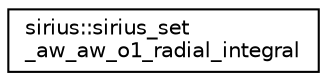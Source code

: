 digraph "Graphical Class Hierarchy"
{
 // INTERACTIVE_SVG=YES
  edge [fontname="Helvetica",fontsize="10",labelfontname="Helvetica",labelfontsize="10"];
  node [fontname="Helvetica",fontsize="10",shape=record];
  rankdir="LR";
  Node1 [label="sirius::sirius_set\l_aw_aw_o1_radial_integral",height=0.2,width=0.4,color="black", fillcolor="white", style="filled",URL="$interfacesirius_1_1sirius__set__aw__aw__o1__radial__integral.html"];
}
